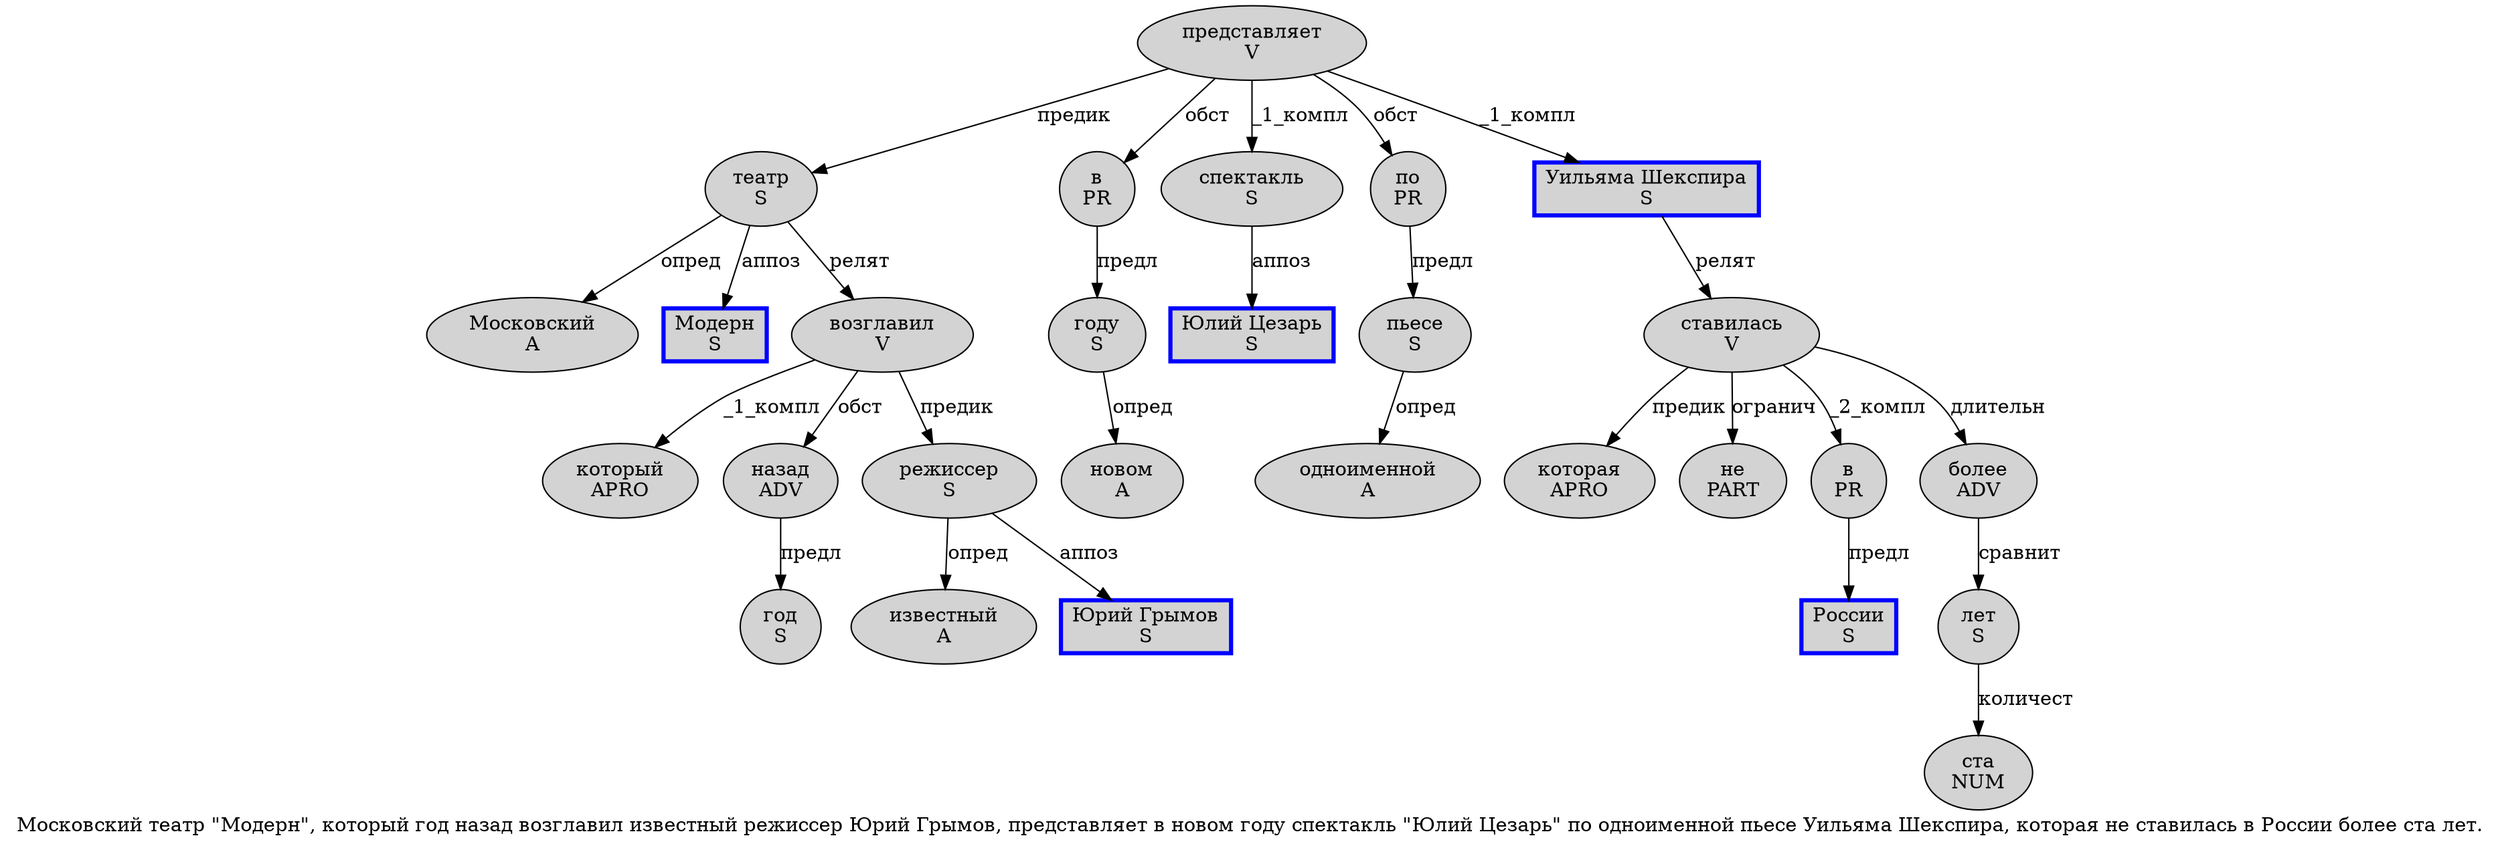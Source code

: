 digraph SENTENCE_216 {
	graph [label="Московский театр \"Модерн\", который год назад возглавил известный режиссер Юрий Грымов, представляет в новом году спектакль \"Юлий Цезарь\" по одноименной пьесе Уильяма Шекспира, которая не ставилась в России более ста лет."]
	node [style=filled]
		0 [label="Московский
A" color="" fillcolor=lightgray penwidth=1 shape=ellipse]
		1 [label="театр
S" color="" fillcolor=lightgray penwidth=1 shape=ellipse]
		3 [label="Модерн
S" color=blue fillcolor=lightgray penwidth=3 shape=box]
		6 [label="который
APRO" color="" fillcolor=lightgray penwidth=1 shape=ellipse]
		7 [label="год
S" color="" fillcolor=lightgray penwidth=1 shape=ellipse]
		8 [label="назад
ADV" color="" fillcolor=lightgray penwidth=1 shape=ellipse]
		9 [label="возглавил
V" color="" fillcolor=lightgray penwidth=1 shape=ellipse]
		10 [label="известный
A" color="" fillcolor=lightgray penwidth=1 shape=ellipse]
		11 [label="режиссер
S" color="" fillcolor=lightgray penwidth=1 shape=ellipse]
		12 [label="Юрий Грымов
S" color=blue fillcolor=lightgray penwidth=3 shape=box]
		14 [label="представляет
V" color="" fillcolor=lightgray penwidth=1 shape=ellipse]
		15 [label="в
PR" color="" fillcolor=lightgray penwidth=1 shape=ellipse]
		16 [label="новом
A" color="" fillcolor=lightgray penwidth=1 shape=ellipse]
		17 [label="году
S" color="" fillcolor=lightgray penwidth=1 shape=ellipse]
		18 [label="спектакль
S" color="" fillcolor=lightgray penwidth=1 shape=ellipse]
		20 [label="Юлий Цезарь
S" color=blue fillcolor=lightgray penwidth=3 shape=box]
		22 [label="по
PR" color="" fillcolor=lightgray penwidth=1 shape=ellipse]
		23 [label="одноименной
A" color="" fillcolor=lightgray penwidth=1 shape=ellipse]
		24 [label="пьесе
S" color="" fillcolor=lightgray penwidth=1 shape=ellipse]
		25 [label="Уильяма Шекспира
S" color=blue fillcolor=lightgray penwidth=3 shape=box]
		27 [label="которая
APRO" color="" fillcolor=lightgray penwidth=1 shape=ellipse]
		28 [label="не
PART" color="" fillcolor=lightgray penwidth=1 shape=ellipse]
		29 [label="ставилась
V" color="" fillcolor=lightgray penwidth=1 shape=ellipse]
		30 [label="в
PR" color="" fillcolor=lightgray penwidth=1 shape=ellipse]
		31 [label="России
S" color=blue fillcolor=lightgray penwidth=3 shape=box]
		32 [label="более
ADV" color="" fillcolor=lightgray penwidth=1 shape=ellipse]
		33 [label="ста
NUM" color="" fillcolor=lightgray penwidth=1 shape=ellipse]
		34 [label="лет
S" color="" fillcolor=lightgray penwidth=1 shape=ellipse]
			8 -> 7 [label="предл"]
			22 -> 24 [label="предл"]
			25 -> 29 [label="релят"]
			9 -> 6 [label="_1_компл"]
			9 -> 8 [label="обст"]
			9 -> 11 [label="предик"]
			11 -> 10 [label="опред"]
			11 -> 12 [label="аппоз"]
			24 -> 23 [label="опред"]
			14 -> 1 [label="предик"]
			14 -> 15 [label="обст"]
			14 -> 18 [label="_1_компл"]
			14 -> 22 [label="обст"]
			14 -> 25 [label="_1_компл"]
			1 -> 0 [label="опред"]
			1 -> 3 [label="аппоз"]
			1 -> 9 [label="релят"]
			29 -> 27 [label="предик"]
			29 -> 28 [label="огранич"]
			29 -> 30 [label="_2_компл"]
			29 -> 32 [label="длительн"]
			32 -> 34 [label="сравнит"]
			18 -> 20 [label="аппоз"]
			30 -> 31 [label="предл"]
			34 -> 33 [label="количест"]
			17 -> 16 [label="опред"]
			15 -> 17 [label="предл"]
}